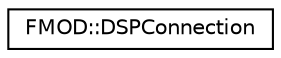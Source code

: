 digraph "Graphical Class Hierarchy"
{
  edge [fontname="Helvetica",fontsize="10",labelfontname="Helvetica",labelfontsize="10"];
  node [fontname="Helvetica",fontsize="10",shape=record];
  rankdir="LR";
  Node1 [label="FMOD::DSPConnection",height=0.2,width=0.4,color="black", fillcolor="white", style="filled",URL="$class_f_m_o_d_1_1_d_s_p_connection.html"];
}
